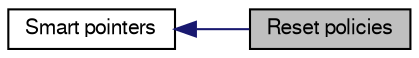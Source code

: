 digraph structs
{
  bgcolor="transparent";
  edge [fontname="FreeSans",fontsize="10",labelfontname="FreeSans",labelfontsize="10"];
  node [fontname="FreeSans",fontsize="10",shape=record];
  rankdir=LR;
  Node0 [label="Reset policies",height=0.2,width=0.4,color="black", fillcolor="grey75", style="filled" fontcolor="black"];
  Node1 [label="Smart pointers",height=0.2,width=0.4,color="black",URL="$a00218.html"];
  Node1->Node0 [shape=plaintext, color="midnightblue", dir="back", style="solid"];
}
